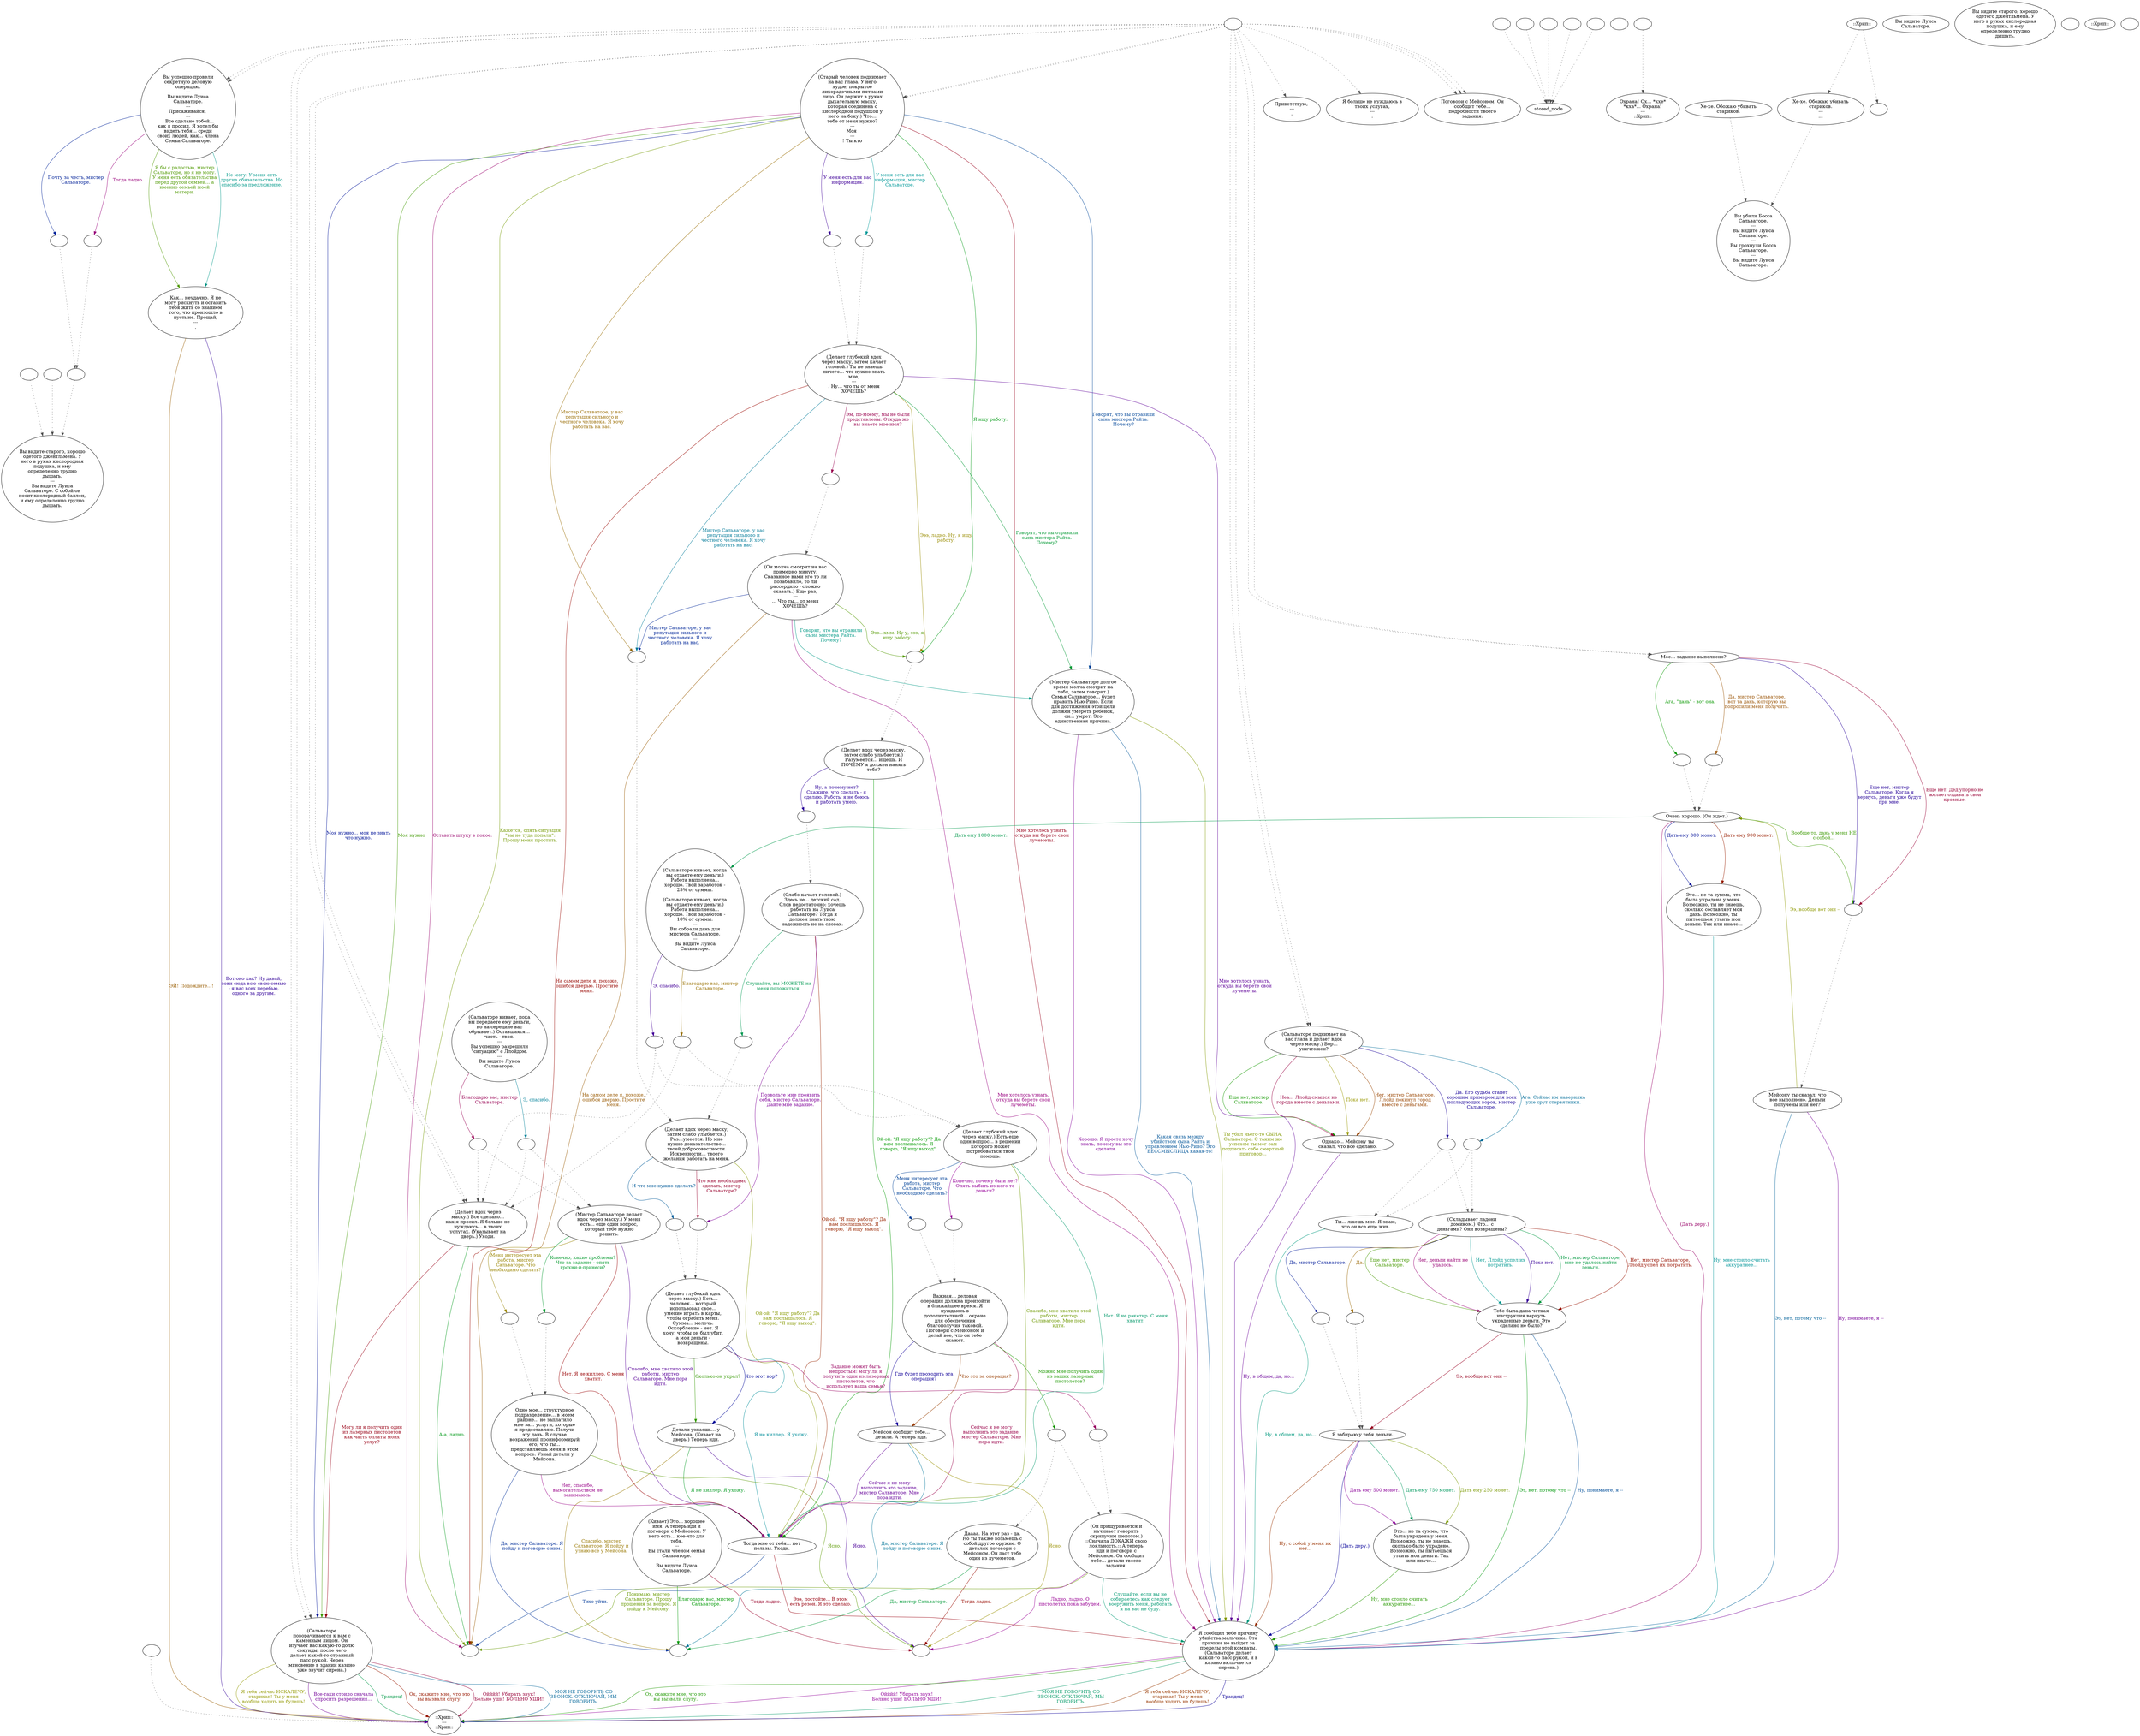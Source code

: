 digraph ncSalvat {
  "ChooseFromList" [style=filled       fillcolor="#FFFFFF"       color="#000000"]
  "ChooseFromList" [label="Вы видите старого, хорошо\nодетого джентльмена. У\nнего в руках кислородная\nподушка, и ему\nопределенно трудно\nдышать.\n---\nВы видите Луиса\nСальваторе. С собой он\nносит кислородный баллон,\nи ему определенно трудно\nдышать."]
  "CLICK_PREV" [style=filled       fillcolor="#FFFFFF"       color="#000000"]
  "CLICK_PREV" -> "ChooseFromList" [style=dotted color="#555555"]
  "CLICK_PREV" [label=""]
  "CLICK_0" [style=filled       fillcolor="#FFFFFF"       color="#000000"]
  "CLICK_0" -> "stored_node" [style=dotted color="#555555"]
  "CLICK_0" [label=""]
  "CLICK_1" [style=filled       fillcolor="#FFFFFF"       color="#000000"]
  "CLICK_1" -> "stored_node" [style=dotted color="#555555"]
  "CLICK_1" [label=""]
  "CLICK_2" [style=filled       fillcolor="#FFFFFF"       color="#000000"]
  "CLICK_2" -> "stored_node" [style=dotted color="#555555"]
  "CLICK_2" [label=""]
  "CLICK_3" [style=filled       fillcolor="#FFFFFF"       color="#000000"]
  "CLICK_3" -> "stored_node" [style=dotted color="#555555"]
  "CLICK_3" [label=""]
  "CLICK_4" [style=filled       fillcolor="#FFFFFF"       color="#000000"]
  "CLICK_4" -> "stored_node" [style=dotted color="#555555"]
  "CLICK_4" [label=""]
  "CLICK_MORE" [style=filled       fillcolor="#FFFFFF"       color="#000000"]
  "CLICK_MORE" -> "ChooseFromList" [style=dotted color="#555555"]
  "CLICK_MORE" [label=""]
  "start" [style=filled       fillcolor="#FFFFFF"       color="#000000"]
  "start" [label=""]
  "critter_p_proc" [style=filled       fillcolor="#FFFFFF"       color="#000000"]
  "critter_p_proc" -> "Node002" [style=dotted color="#555555"]
  "critter_p_proc" [label=""]
  "pickup_p_proc" [style=filled       fillcolor="#FFFFFF"       color="#000000"]
  "pickup_p_proc" -> "Node998" [style=dotted color="#555555"]
  "pickup_p_proc" [label=""]
  "talk_p_proc" [style=filled       fillcolor="#FFFFFF"       color="#000000"]
  "talk_p_proc" -> "Node040" [style=dotted color="#555555"]
  "talk_p_proc" -> "Node041" [style=dotted color="#555555"]
  "talk_p_proc" -> "Node015" [style=dotted color="#555555"]
  "talk_p_proc" -> "Node016" [style=dotted color="#555555"]
  "talk_p_proc" -> "Node016" [style=dotted color="#555555"]
  "talk_p_proc" -> "Node015" [style=dotted color="#555555"]
  "talk_p_proc" -> "Node027" [style=dotted color="#555555"]
  "talk_p_proc" -> "Node027" [style=dotted color="#555555"]
  "talk_p_proc" -> "Node015" [style=dotted color="#555555"]
  "talk_p_proc" -> "Node037" [style=dotted color="#555555"]
  "talk_p_proc" -> "Node037" [style=dotted color="#555555"]
  "talk_p_proc" -> "Node032" [style=dotted color="#555555"]
  "talk_p_proc" -> "Node032" [style=dotted color="#555555"]
  "talk_p_proc" -> "Node003" [style=dotted color="#555555"]
  "talk_p_proc" -> "Node003" [style=dotted color="#555555"]
  "talk_p_proc" -> "Node004" [style=dotted color="#555555"]
  "talk_p_proc" -> "Node004" [style=dotted color="#555555"]
  "talk_p_proc" [label=""]
  "destroy_p_proc" [style=filled       fillcolor="#FFFFFF"       color="#000000"]
  "destroy_p_proc" [label="Вы убили Босса\nСальваторе.\n---\nВы видите Луиса\nСальваторе.\n---\nВы грохнули Босса\nСальваторе.\n---\nВы видите Луиса\nСальваторе."]
  "look_at_p_proc" [style=filled       fillcolor="#FFFFFF"       color="#000000"]
  "look_at_p_proc" [label="Вы видите Луиса\nСальваторе."]
  "description_p_proc" [style=filled       fillcolor="#FFFFFF"       color="#000000"]
  "description_p_proc" [label="Вы видите старого, хорошо\nодетого джентльмена. У\nнего в руках кислородная\nподушка, и ему\nопределенно трудно\nдышать."]
  "use_skill_on_p_proc" [style=filled       fillcolor="#FFFFFF"       color="#000000"]
  "use_skill_on_p_proc" [label=""]
  "damage_p_proc" [style=filled       fillcolor="#FFFFFF"       color="#000000"]
  "damage_p_proc" [label="::Хрип::"]
  "map_enter_p_proc" [style=filled       fillcolor="#FFFFFF"       color="#000000"]
  "map_enter_p_proc" [label=""]
  "map_exit_p_proc" [style=filled       fillcolor="#FFFFFF"       color="#000000"]
  "map_exit_p_proc" -> "destroy_p_proc" [style=dotted color="#555555"]
  "map_exit_p_proc" [label="Хе-хе. Обожаю убивать\nстариков."]
  "timed_event_p_proc" [style=filled       fillcolor="#FFFFFF"       color="#000000"]
  "timed_event_p_proc" -> "Node042" [style=dotted color="#555555"]
  "timed_event_p_proc" -> "Node001" [style=dotted color="#555555"]
  "timed_event_p_proc" [label="::Хрип::"]
  "Node998" [style=filled       fillcolor="#FFFFFF"       color="#000000"]
  "Node998" [label="::Хрип::\n---\n::Хрип::"]
  "Node999" [style=filled       fillcolor="#FFFFFF"       color="#000000"]
  "Node999" [label=""]
  "Node001" [style=filled       fillcolor="#FFFFFF"       color="#000000"]
  "Node001" [label=""]
  "Node002" [style=filled       fillcolor="#FFFFFF"       color="#000000"]
  "Node002" [label="Охрана! Ох... *кхе*\n*кха*... Охрана!\n---\n::Хрип::"]
  "Node003" [style=filled       fillcolor="#FFFFFF"       color="#000000"]
  "Node003" [label="(Сальваторе\nповорачивается к вам с\nкаменным лицом. Он\nизучает вас какую-то долю\nсекунды, после чего\nделает какой-то странный\nпасс рукой. Через\nмгновение в здании казино\nуже звучит сирена.)"]
  "Node003" -> "Node998" [label="Ойййй! Убирать звук!\nБольно уши! БОЛЬНО УШИ!" color="#990039" fontcolor="#990039"]
  "Node003" -> "Node998" [label="МОЯ НЕ ГОВОРИТЬ СО\nЗВОНОК. ОТКЛЮЧАЙ, МЫ\nГОВОРИТЬ." color="#006699" fontcolor="#006699"]
  "Node003" -> "Node998" [label="Я тебя сейчас ИСКАЛЕЧУ,\nстарикан! Ты у меня\nвообще ходить не будешь!" color="#939900" fontcolor="#939900"]
  "Node003" -> "Node998" [label="Все-таки стоило сначала\nспросить разрешения..." color="#730099" fontcolor="#730099"]
  "Node003" -> "Node998" [label="Трандец!" color="#009946" fontcolor="#009946"]
  "Node003" -> "Node998" [label="Ох, скажите мне, что это\nвы вызвали слугу." color="#991900" fontcolor="#991900"]
  "Node004" [style=filled       fillcolor="#FFFFFF"       color="#000000"]
  "Node004" [label="(Старый человек поднимает\nна вас глаза. У него\nхудое, покрытое\nлихорадочными пятнами\nлицо. Он держит в руках\nдыхательную маску,\nкоторая соединена с\nкислородной подушкой у\nнего на боку.) Что...\nтебе от меня нужно?\n---\nМоя \n---\n! Ты кто"]
  "Node004" -> "Node003" [label="Моя нужно... моя не знать\nчто нужно." color="#001399" fontcolor="#001399"]
  "Node004" -> "Node003" [label="Моя нужно" color="#409900" fontcolor="#409900"]
  "Node004" -> "Node999" [label="Оставить штуку в покое." color="#99006C" fontcolor="#99006C"]
  "Node004" -> "Node994" [label="У меня есть для вас\nинформация, мистер\nСальваторе." color="#009999" fontcolor="#009999"]
  "Node004" -> "Node992" [label="Мистер Сальваторе, у вас\nрепутация сильного и\nчестного человека. Я хочу\nработать на вас." color="#996C00" fontcolor="#996C00"]
  "Node004" -> "Node995" [label="У меня есть для вас\nинформация." color="#400099" fontcolor="#400099"]
  "Node004" -> "Node993" [label="Я ищу работу." color="#009913" fontcolor="#009913"]
  "Node004" -> "Node005" [label="Мне хотелось узнать,\nоткуда вы берете свои\nлучеметы." color="#99001A" fontcolor="#99001A"]
  "Node004" -> "Node043" [label="Говорят, что вы отравили\nсына мистера Райта.\nПочему?" color="#004699" fontcolor="#004699"]
  "Node004" -> "Node999" [label="Кажется, опять ситуация\n\"вы не туда попали\".\nПрошу меня простить." color="#739900" fontcolor="#739900"]
  "Node005" [style=filled       fillcolor="#FFFFFF"       color="#000000"]
  "Node005" [label="Я сообщил тебе причину\nубийства мальчика. Эта\nпричина не выйдет за\nпределы этой комнаты.\n(Сальваторе делает\nкакой-то пасс рукой, и в\nказино включается\nсирена.)"]
  "Node005" -> "Node998" [label="Ойййй! Убирать звук!\nБольно уши! БОЛЬНО УШИ!" color="#920099" fontcolor="#920099"]
  "Node005" -> "Node998" [label="МОЯ НЕ ГОВОРИТЬ СО\nЗВОНОК. ОТКЛЮЧАЙ, МЫ\nГОВОРИТЬ." color="#009966" fontcolor="#009966"]
  "Node005" -> "Node998" [label="Я тебя сейчас ИСКАЛЕЧУ,\nстарикан! Ты у меня\nвообще ходить не будешь!" color="#993900" fontcolor="#993900"]
  "Node005" -> "Node998" [label="Трандец!" color="#0C0099" fontcolor="#0C0099"]
  "Node005" -> "Node998" [label="Ох, скажите мне, что это\nвы вызвали слугу." color="#209900" fontcolor="#209900"]
  "Node006" [style=filled       fillcolor="#FFFFFF"       color="#000000"]
  "Node006" [label="(Делает глубокий вдох\nчерез маску, затем качает\nголовой.) Ты не знаешь\nничего... что нужно знать\nмне,\n---\n. Ну... что ты от меня\nХОЧЕШЬ?"]
  "Node006" -> "Node991" [label="Эм, по-моему, мы не были\nпредставлены. Откуда же\nвы знаете мое имя?" color="#99004D" fontcolor="#99004D"]
  "Node006" -> "Node992" [label="Мистер Сальваторе, у вас\nрепутация сильного и\nчестного человека. Я хочу\nработать на вас." color="#007A99" fontcolor="#007A99"]
  "Node006" -> "Node993" [label="Эээ, ладно. Ну, я ищу\nработу." color="#998C00" fontcolor="#998C00"]
  "Node006" -> "Node005" [label="Мне хотелось узнать,\nоткуда вы берете свои\nлучеметы." color="#5F0099" fontcolor="#5F0099"]
  "Node006" -> "Node043" [label="Говорят, что вы отравили\nсына мистера Райта.\nПочему?" color="#009933" fontcolor="#009933"]
  "Node006" -> "Node999" [label="На самом деле я, похоже,\nошибся дверью. Простите\nменя." color="#990600" fontcolor="#990600"]
  "Node007" [style=filled       fillcolor="#FFFFFF"       color="#000000"]
  "Node007" [label="(Он молча смотрит на вас\nпримерно минуту.\nСказанное вами его то ли\nпозабавило, то ли\nрассердило - сложно\nсказать.) Еще раз,\n---\n... Что ты... от меня\nХОЧЕШЬ?"]
  "Node007" -> "Node992" [label="Мистер Сальваторе, у вас\nрепутация сильного и\nчестного человека. Я хочу\nработать на вас." color="#002799" fontcolor="#002799"]
  "Node007" -> "Node993" [label="Эээ...хмм. Ну-у, эээ, я\nищу работу." color="#539900" fontcolor="#539900"]
  "Node007" -> "Node005" [label="Мне хотелось узнать,\nоткуда вы берете свои\nлучеметы." color="#990080" fontcolor="#990080"]
  "Node007" -> "Node043" [label="Говорят, что вы отравили\nсына мистера Райта.\nПочему?" color="#009985" fontcolor="#009985"]
  "Node007" -> "Node999" [label="На самом деле я, похоже,\nошибся дверью. Простите\nменя." color="#995900" fontcolor="#995900"]
  "Node008" [style=filled       fillcolor="#FFFFFF"       color="#000000"]
  "Node008" [label="(Делает вдох через маску,\nзатем слабо улыбается.)\nРазумеется... ищешь. И\nПОЧЕМУ я должен нанять\nтебя?"]
  "Node008" -> "Node990" [label="Ну, а почему нет?\nСкажите, что сделать - я\nсделаю. Работы я не боюсь\nи работать умею." color="#2C0099" fontcolor="#2C0099"]
  "Node008" -> "Node013" [label="Ой-ой. \"Я ищу работу\"? Да\nвам послышалось. Я\nговорю, \"Я ищу выход\"." color="#019900" fontcolor="#019900"]
  "Node009" [style=filled       fillcolor="#FFFFFF"       color="#000000"]
  "Node009" [label="(Делает вдох через маску,\nзатем слабо улыбается.)\nРаз...умеется. Но мне\nнужно доказательство...\nтвоей добросовестности.\nИскренности... твоего\nжелания работать на меня."]
  "Node009" -> "Node988" [label="Что мне необходимо\nсделать, мистер\nСальваторе?" color="#99002D" fontcolor="#99002D"]
  "Node009" -> "Node989" [label="И что мне нужно сделать?" color="#005A99" fontcolor="#005A99"]
  "Node009" -> "Node013" [label="Ой-ой. \"Я ищу работу\"? Да\nвам послышалось. Я\nговорю, \"Я ищу выход\"." color="#879900" fontcolor="#879900"]
  "Node010" [style=filled       fillcolor="#FFFFFF"       color="#000000"]
  "Node010" [label="(Слабо качает головой.)\nЗдесь не... детский сад.\nСлов недостаточно: хочешь\nработать на Луиса\nСальваторе? Тогда я\nдолжен знать твою\nнадежность не на словах."]
  "Node010" -> "Node988" [label="Позвольте мне проявить\nсебя, мистер Сальваторе.\nДайте мне задание." color="#7F0099" fontcolor="#7F0099"]
  "Node010" -> "Node987" [label="Слушайте, вы МОЖЕТЕ на\nменя положиться." color="#009952" fontcolor="#009952"]
  "Node010" -> "Node013" [label="Ой-ой. \"Я ищу работу\"? Да\nвам послышалось. Я\nговорю, \"Я ищу выход\"." color="#992600" fontcolor="#992600"]
  "Node011" [style=filled       fillcolor="#FFFFFF"       color="#000000"]
  "Node011" [label="(Делает глубокий вдох\nчерез маску.) Есть...\nчеловек... который\nиспользовал свое...\nумение играть в карты,\nчтобы ограбить меня.\nСумма... мелочь.\nОскорбление - нет. Я\nхочу, чтобы он был убит,\nа мои деньги -\nвозвращены."]
  "Node011" -> "Node012" [label="Кто этот вор?" color="#000799" fontcolor="#000799"]
  "Node011" -> "Node012" [label="Сколько он украл?" color="#349900" fontcolor="#349900"]
  "Node011" -> "Node986" [label="Задание может быть\nнепростым: могу ли я\nполучить один из лазерных\nпистолетов, что\nиспользует ваша семья?" color="#990060" fontcolor="#990060"]
  "Node011" -> "Node013" [label="Я не киллер. Я ухожу." color="#008D99" fontcolor="#008D99"]
  "Node012" [style=filled       fillcolor="#FFFFFF"       color="#000000"]
  "Node012" [label="Детали узнаешь... у\nМейсона. (Кивает на\nдверь.) Теперь иди."]
  "Node012" -> "Node984" [label="Спасибо, мистер\nСальваторе. Я пойду и\nузнаю все у Мейсона." color="#997800" fontcolor="#997800"]
  "Node012" -> "Node985" [label="Ясно." color="#4C0099" fontcolor="#4C0099"]
  "Node012" -> "Node013" [label="Я не киллер. Я ухожу." color="#00991F" fontcolor="#00991F"]
  "Node013" [style=filled       fillcolor="#FFFFFF"       color="#000000"]
  "Node013" [label="Тогда мне от тебя... нет\nпользы. Уходи."]
  "Node013" -> "Node005" [label="Эээ, постойте... В этом\nесть резон. Я это сделаю." color="#99000E" fontcolor="#99000E"]
  "Node013" -> "Node999" [label="Тихо уйти." color="#003A99" fontcolor="#003A99"]
  "Node014" [style=filled       fillcolor="#FFFFFF"       color="#000000"]
  "Node014" [label="(Он прищуривается и\nначинает говорить\nскрипучим шепотом.)\n::Сначала ДОКАЖИ свою\nлояльность.:: А теперь\nиди и поговори с\nМейсоном. Он сообщит\nтебе... детали твоего\nзадания."]
  "Node014" -> "Node999" [label="Понимаю, мистер\nСальваторе. Прошу\nпрощения за вопрос. Я\nпойду к Мейсону." color="#679900" fontcolor="#679900"]
  "Node014" -> "Node985" [label="Ладно, ладно. О\nпистолетах пока забудем." color="#990094" fontcolor="#990094"]
  "Node014" -> "Node005" [label="Слушайте, если вы не\nсобираетесь как следует\nвооружить меня, работать\nя на вас не буду." color="#009972" fontcolor="#009972"]
  "Node015" [style=filled       fillcolor="#FFFFFF"       color="#000000"]
  "Node015" [label="Поговори с Мейсоном. Он\nсообщит тебе...\nподробности твоего\nзадания."]
  "Node016" [style=filled       fillcolor="#FFFFFF"       color="#000000"]
  "Node016" [label="(Сальваторе поднимает на\nвас глаза и делает вдох\nчерез маску.) Вор...\nуничтожен?"]
  "Node016" -> "Node017" [label="Нет, мистер Сальваторе.\nЛлойд покинул город\nвместе с деньгами." color="#994500" fontcolor="#994500"]
  "Node016" -> "Node982" [label="Да. Его судьба станет\nхорошим примером для всех\nпоследующих воров, мистер\nСальваторе." color="#180099" fontcolor="#180099"]
  "Node016" -> "Node017" [label="Еще нет, мистер\nСальваторе." color="#149900" fontcolor="#149900"]
  "Node016" -> "Node017" [label="Неа... Ллойд смылся из\nгорода вместе с деньгами." color="#990041" fontcolor="#990041"]
  "Node016" -> "Node983" [label="Ага. Сейчас им наверняка\nуже срут стервятники." color="#006D99" fontcolor="#006D99"]
  "Node016" -> "Node017" [label="Пока нет." color="#999800" fontcolor="#999800"]
  "Node017" [style=filled       fillcolor="#FFFFFF"       color="#000000"]
  "Node017" [label="Однако... Мейсону ты\nсказал, что все сделано."]
  "Node017" -> "Node005" [label="Ну, в общем, да, но..." color="#6B0099" fontcolor="#6B0099"]
  "Node018" [style=filled       fillcolor="#FFFFFF"       color="#000000"]
  "Node018" [label="(Складывает ладони\nдомиком.) Что... с\nденьгами? Они возвращены?"]
  "Node018" -> "Node019" [label="Нет, мистер Сальваторе,\nмне не удалось найти\nденьги." color="#00993F" fontcolor="#00993F"]
  "Node018" -> "Node019" [label="Нет, мистер Сальваторе,\nЛлойд успел их потратить." color="#991200" fontcolor="#991200"]
  "Node018" -> "Node980" [label="Да, мистер Сальваторе." color="#001B99" fontcolor="#001B99"]
  "Node018" -> "Node019" [label="Еще нет, мистер\nСальваторе." color="#479900" fontcolor="#479900"]
  "Node018" -> "Node019" [label="Нет, деньги найти не\nудалось." color="#990074" fontcolor="#990074"]
  "Node018" -> "Node019" [label="Нет, Ллойд успел их\nпотратить." color="#009991" fontcolor="#009991"]
  "Node018" -> "Node981" [label="Да." color="#996500" fontcolor="#996500"]
  "Node018" -> "Node019" [label="Пока нет." color="#380099" fontcolor="#380099"]
  "Node019" [style=filled       fillcolor="#FFFFFF"       color="#000000"]
  "Node019" [label="Тебе была дана четкая\nинструкция вернуть\nукраденные деньги. Это\nсделано не было?"]
  "Node019" -> "Node005" [label="Ээ, нет, потому что --" color="#00990B" fontcolor="#00990B"]
  "Node019" -> "Node020" [label="Ээ, вообще вот они --" color="#990021" fontcolor="#990021"]
  "Node019" -> "Node005" [label="Ну, понимаете, я --" color="#004E99" fontcolor="#004E99"]
  "Node020" [style=filled       fillcolor="#FFFFFF"       color="#000000"]
  "Node020" [label="Я забираю у тебя деньги."]
  "Node020" -> "Node021" [label="Дать ему 250 монет." color="#7A9900" fontcolor="#7A9900"]
  "Node020" -> "Node021" [label="Дать ему 500 монет." color="#8B0099" fontcolor="#8B0099"]
  "Node020" -> "Node021" [label="Дать ему 750 монет." color="#00995E" fontcolor="#00995E"]
  "Node020" -> "Node005" [label="Ну, с собой у меня их\nнет..." color="#993200" fontcolor="#993200"]
  "Node020" -> "Node005" [label="(Дать деру.)" color="#050099" fontcolor="#050099"]
  "Node021" [style=filled       fillcolor="#FFFFFF"       color="#000000"]
  "Node021" [label="Это... не та сумма, что\nбыла украдена у меня.\nВозможно, ты не знаешь,\nсколько было украдено.\nВозможно, ты пытаешься\nутаить мои деньги. Так\nили иначе..."]
  "Node021" -> "Node005" [label="Ну, мне стоило считать\nаккуратнее..." color="#289900" fontcolor="#289900"]
  "Node022" [style=filled       fillcolor="#FFFFFF"       color="#000000"]
  "Node022" [label="(Сальваторе кивает, пока\nвы передаете ему деньги,\nно на середине вас\nобрывает.) Оставшаяся...\nчасть - твоя.\n---\nВы успешно разрешили\n\"ситуацию\" с Ллойдом.\n---\nВы видите Луиса\nСальваторе."]
  "Node022" -> "Node978" [label="Благодарю вас, мистер\nСальваторе." color="#990054" fontcolor="#990054"]
  "Node022" -> "Node979" [label="Э, спасибо." color="#008199" fontcolor="#008199"]
  "Node024" [style=filled       fillcolor="#FFFFFF"       color="#000000"]
  "Node024" [label="(Мистер Сальваторе делает\nвдох через маску.) У меня\nесть... еще один вопрос,\nкоторый тебе нужно\nрешить."]
  "Node024" -> "Node973" [label="Меня интересует эта\nработа, мистер\nСальваторе. Что\nнеобходимо сделать?" color="#998400" fontcolor="#998400"]
  "Node024" -> "Node013" [label="Спасибо, мне хватило этой\nработы, мистер\nСальваторе. Мне пора\nидти." color="#580099" fontcolor="#580099"]
  "Node024" -> "Node974" [label="Конечно, какие проблемы?\nЧто за задание - опять\nгрохни-и-принеси?" color="#00992B" fontcolor="#00992B"]
  "Node024" -> "Node013" [label="Нет. Я не киллер. С меня\nхватит." color="#990002" fontcolor="#990002"]
  "Node025" [style=filled       fillcolor="#FFFFFF"       color="#000000"]
  "Node025" [label="Одно мое... структурное\nподразделение... в моем\nрайоне... не заплатило\nмне за... услуги, которые\nя предоставляю. Получи\nэту дань. В случае\nвозражений проинформируй\nего, что ты...\nпредставляешь меня в этом\nвопросе. Узнай детали у\nМейсона."]
  "Node025" -> "Node984" [label="Да, мистер Сальваторе. Я\nпойду и поговорю с ним." color="#002E99" fontcolor="#002E99"]
  "Node025" -> "Node985" [label="Ясно." color="#5B9900" fontcolor="#5B9900"]
  "Node025" -> "Node013" [label="Нет, спасибо,\nвымогательством не\nзанимаюсь." color="#990087" fontcolor="#990087"]
  "Node026" [style=filled       fillcolor="#FFFFFF"       color="#000000"]
  "Node026" [label="Ты... лжешь мне. Я знаю,\nчто он все еще жив."]
  "Node026" -> "Node005" [label="Ну, в общем, да, но..." color="#00997E" fontcolor="#00997E"]
  "Node027" [style=filled       fillcolor="#FFFFFF"       color="#000000"]
  "Node027" [label="Мое... задание выполнено?"]
  "Node027" -> "Node972" [label="Да, мистер Сальваторе,\nвот та дань, которую вы\nпопросили меня получить." color="#995100" fontcolor="#995100"]
  "Node027" -> "Node970" [label="Еще нет, мистер\nСальваторе. Когда я\nвернусь, деньги уже будут\nпри мне." color="#250099" fontcolor="#250099"]
  "Node027" -> "Node971" [label="Ага, \"дань\" - вот она." color="#089900" fontcolor="#089900"]
  "Node027" -> "Node970" [label="Еще нет. Дед упорно не\nжелает отдавать свои\nкровные." color="#990035" fontcolor="#990035"]
  "Node028" [style=filled       fillcolor="#FFFFFF"       color="#000000"]
  "Node028" [label="Мейсону ты сказал, что\nвсе выполнено. Деньги\nполучены или нет?"]
  "Node028" -> "Node005" [label="Ээ, нет, потому что --" color="#006199" fontcolor="#006199"]
  "Node028" -> "Node029" [label="Ээ, вообще вот они --" color="#8E9900" fontcolor="#8E9900"]
  "Node028" -> "Node005" [label="Ну, понимаете, я --" color="#770099" fontcolor="#770099"]
  "Node029" [style=filled       fillcolor="#FFFFFF"       color="#000000"]
  "Node029" [label="Очень хорошо. (Он ждет.)"]
  "Node029" -> "Node031" [label="Дать ему 1000 монет." color="#00994B" fontcolor="#00994B"]
  "Node029" -> "Node030" [label="Дать ему 900 монет." color="#991E00" fontcolor="#991E00"]
  "Node029" -> "Node030" [label="Дать ему 800 монет." color="#000F99" fontcolor="#000F99"]
  "Node029" -> "Node970" [label="Вообще-то, дань у меня НЕ\nс собой..." color="#3B9900" fontcolor="#3B9900"]
  "Node029" -> "Node005" [label="(Дать деру.)" color="#990068" fontcolor="#990068"]
  "Node030" [style=filled       fillcolor="#FFFFFF"       color="#000000"]
  "Node030" [label="Это... не та сумма, что\nбыла украдена у меня.\nВозможно, ты не знаешь,\nсколько составляет моя\nдань. Возможно, ты\nпытаешься утаить мои\nденьги. Так или иначе..."]
  "Node030" -> "Node005" [label="Ну, мне стоило считать\nаккуратнее..." color="#009599" fontcolor="#009599"]
  "Node031" [style=filled       fillcolor="#FFFFFF"       color="#000000"]
  "Node031" [label="(Сальваторе кивает, когда\nвы отдаете ему деньги.)\nРабота выполнена...\nхорошо. Твой заработок -\n25% от суммы.\n---\n(Сальваторе кивает, когда\nвы отдаете ему деньги.)\nРабота выполнена...\nхорошо. Твой заработок -\n10% от суммы.\n---\nВы собрали дань для\nмистера Сальваторе.\n---\nВы видите Луиса\nСальваторе."]
  "Node031" -> "Node968" [label="Благодарю вас, мистер\nСальваторе." color="#997100" fontcolor="#997100"]
  "Node031" -> "Node969" [label="Э, спасибо." color="#440099" fontcolor="#440099"]
  "Node032" [style=filled       fillcolor="#FFFFFF"       color="#000000"]
  "Node032" [label="(Делает вдох через\nмаску.) Все сделано...\nкак я просил. Я больше не\nнуждаюсь... в твоих\nуслугах. (Указывает на\nдверь.) Уходи."]
  "Node032" -> "Node999" [label="А-а, ладно." color="#009918" fontcolor="#009918"]
  "Node032" -> "Node003" [label="Могу ли я получить один\nиз лазерных пистолетов\nкак часть оплаты моих\nуслуг?" color="#990015" fontcolor="#990015"]
  "Node033" [style=filled       fillcolor="#FFFFFF"       color="#000000"]
  "Node033" [label="(Делает глубокий вдох\nчерез маску.) Есть еще\nодин вопрос... в решении\nкоторого может\nпотребоваться твоя\nпомощь."]
  "Node033" -> "Node966" [label="Меня интересует эта\nработа, мистер\nСальваторе. Что\nнеобходимо сделать?" color="#004299" fontcolor="#004299"]
  "Node033" -> "Node013" [label="Спасибо, мне хватило этой\nработы, мистер\nСальваторе. Мне пора\nидти." color="#6E9900" fontcolor="#6E9900"]
  "Node033" -> "Node967" [label="Конечно, почему бы и нет?\nОпять выбить из кого-то\nденьги?" color="#970099" fontcolor="#970099"]
  "Node033" -> "Node013" [label="Нет. Я не рэкетир. С меня\nхватит." color="#00996A" fontcolor="#00996A"]
  "Node034" [style=filled       fillcolor="#FFFFFF"       color="#000000"]
  "Node034" [label="Важная... деловая\nоперация должна произойти\nв ближайшее время. Я\nнуждаюсь в\nдополнительной... охране\nдля обеспечения\nблагополучия таковой.\nПоговори с Мейсоном и\nделай все, что он тебе\nскажет."]
  "Node034" -> "Node035" [label="Что это за операция?" color="#993E00" fontcolor="#993E00"]
  "Node034" -> "Node035" [label="Где будет проходить эта\nоперация?" color="#110099" fontcolor="#110099"]
  "Node034" -> "Node965" [label="Можно мне получить один\nиз ваших лазерных\nпистолетов?" color="#1C9900" fontcolor="#1C9900"]
  "Node034" -> "Node013" [label="Сейчас я не могу\nвыполнить это задание,\nмистер Сальваторе. Мне\nпора идти." color="#990048" fontcolor="#990048"]
  "Node035" [style=filled       fillcolor="#FFFFFF"       color="#000000"]
  "Node035" [label="Мейсон сообщит тебе...\nдетали. А теперь иди."]
  "Node035" -> "Node984" [label="Да, мистер Сальваторе. Я\nпойду и поговорю с ним." color="#007599" fontcolor="#007599"]
  "Node035" -> "Node985" [label="Ясно." color="#999000" fontcolor="#999000"]
  "Node035" -> "Node013" [label="Сейчас я не могу\nвыполнить это задание,\nмистер Сальваторе. Мне\nпора идти." color="#640099" fontcolor="#640099"]
  "Node036" [style=filled       fillcolor="#FFFFFF"       color="#000000"]
  "Node036" [label="Даааа. На этот раз - да.\nНо ты также возьмешь с\nсобой другое оружие. О\nдеталях поговори с\nМейсоном. Он даст тебе\nодин из лучеметов."]
  "Node036" -> "Node984" [label="Да, мистер Сальваторе." color="#009937" fontcolor="#009937"]
  "Node036" -> "Node985" [label="Тогда ладно. " color="#990B00" fontcolor="#990B00"]
  "Node037" [style=filled       fillcolor="#FFFFFF"       color="#000000"]
  "Node037" [label="Вы успешно провели\nсекретную деловую\nоперацию.\n---\nВы видите Луиса\nСальваторе.\n---\nПрисаживайся, \n---\n. Все сделано тобой...\nкак я просил. Я хотел бы\nвидеть тебя... среди\nсвоих людей, как... члена\nСемьи Сальваторе."]
  "Node037" -> "Node963" [label="Почту за честь, мистер\nСальваторе." color="#002299" fontcolor="#002299"]
  "Node037" -> "Node037a" [label="Я бы с радостью, мистер\nСальваторе, но я не могу.\nУ меня есть обязательства\nперед другой семьей... а\nименно семьей моей\nматери." color="#4F9900" fontcolor="#4F9900"]
  "Node037" -> "Node964" [label="Тогда ладно. " color="#99007B" fontcolor="#99007B"]
  "Node037" -> "Node037a" [label="Не могу. У меня есть\nдругие обязательства. Но\nспасибо за предложение." color="#00998A" fontcolor="#00998A"]
  "Node037a" [style=filled       fillcolor="#FFFFFF"       color="#000000"]
  "Node037a" [label="Как... неудачно. Я не\nмогу рискнуть и оставить\nтебя жить со знанием\nтого, что произошло в\nпустыне. Прощай,\n---\n."]
  "Node037a" -> "Node998" [label="ЭЙ! Подождите...!" color="#995D00" fontcolor="#995D00"]
  "Node037a" -> "Node998" [label="Вот оно как? Ну давай,\nзови сюда всю свою семью\n- я вас всех перебью,\nодного за другим." color="#310099" fontcolor="#310099"]
  "Node038" [style=filled       fillcolor="#FFFFFF"       color="#000000"]
  "Node038" -> "ChooseFromList" [style=dotted color="#555555"]
  "Node038" [label=""]
  "Node039" [style=filled       fillcolor="#FFFFFF"       color="#000000"]
  "Node039" [label="(Кивает) Это... хорошее\nимя. А теперь иди и\nпоговори с Мейсоном. У\nнего есть... кое-что для\nтебя.\n---\nВы стали членом семьи\nСальваторе.\n---\nВы видите Луиса\nСальваторе."]
  "Node039" -> "Node984" [label="Благодарю вас, мистер\nСальваторе." color="#009904" fontcolor="#009904"]
  "Node039" -> "Node985" [label="Тогда ладно. " color="#990029" fontcolor="#990029"]
  "Node040" [style=filled       fillcolor="#FFFFFF"       color="#000000"]
  "Node040" [label="Приветствую, \n---\n."]
  "Node041" [style=filled       fillcolor="#FFFFFF"       color="#000000"]
  "Node041" [label="Я больше не нуждаюсь в\nтвоих услугах,\n---\n."]
  "Node042" [style=filled       fillcolor="#FFFFFF"       color="#000000"]
  "Node042" -> "destroy_p_proc" [style=dotted color="#555555"]
  "Node042" [label="Хе-хе. Обожаю убивать\nстариков.\n---\n..."]
  "Node043" [style=filled       fillcolor="#FFFFFF"       color="#000000"]
  "Node043" [label="(Мистер Сальваторе долгое\nвремя молча смотрит на\nтебя, затем говорит.)\nСемья Сальваторе... будет\nправить Нью-Рино. Если\nдля достижения этой цели\nдолжен умереть ребенок,\nон... умрет. Это\nединственная причина."]
  "Node043" -> "Node005" [label="Какая связь между\nубийством сына Райта и\nуправлением Нью-Рино? Это\nБЕССМЫСЛИЦА какая-то!" color="#005599" fontcolor="#005599"]
  "Node043" -> "Node005" [label="Ты убил чьего-то СЫНА,\nСальваторе. С таким же\nуспехом ты мог сам\nподписать себе смертный\nприговор..." color="#829900" fontcolor="#829900"]
  "Node043" -> "Node005" [label="Хорошо. Я просто хочу\nзнать, почему вы это\nсделали." color="#830099" fontcolor="#830099"]
  "Node995" [style=filled       fillcolor="#FFFFFF"       color="#000000"]
  "Node995" -> "Node006" [style=dotted color="#555555"]
  "Node995" [label=""]
  "Node994" [style=filled       fillcolor="#FFFFFF"       color="#000000"]
  "Node994" -> "Node006" [style=dotted color="#555555"]
  "Node994" [label=""]
  "Node993" [style=filled       fillcolor="#FFFFFF"       color="#000000"]
  "Node993" -> "Node008" [style=dotted color="#555555"]
  "Node993" [label=""]
  "Node992" [style=filled       fillcolor="#FFFFFF"       color="#000000"]
  "Node992" -> "Node009" [style=dotted color="#555555"]
  "Node992" [label=""]
  "Node991" [style=filled       fillcolor="#FFFFFF"       color="#000000"]
  "Node991" -> "Node007" [style=dotted color="#555555"]
  "Node991" [label=""]
  "Node990" [style=filled       fillcolor="#FFFFFF"       color="#000000"]
  "Node990" -> "Node010" [style=dotted color="#555555"]
  "Node990" [label=""]
  "Node989" [style=filled       fillcolor="#FFFFFF"       color="#000000"]
  "Node989" -> "Node011" [style=dotted color="#555555"]
  "Node989" [label=""]
  "Node988" [style=filled       fillcolor="#FFFFFF"       color="#000000"]
  "Node988" -> "Node011" [style=dotted color="#555555"]
  "Node988" [label=""]
  "Node987" [style=filled       fillcolor="#FFFFFF"       color="#000000"]
  "Node987" -> "Node009" [style=dotted color="#555555"]
  "Node987" [label=""]
  "Node986" [style=filled       fillcolor="#FFFFFF"       color="#000000"]
  "Node986" -> "Node014" [style=dotted color="#555555"]
  "Node986" [label=""]
  "Node985" [style=filled       fillcolor="#FFFFFF"       color="#000000"]
  "Node985" [label=""]
  "Node984" [style=filled       fillcolor="#FFFFFF"       color="#000000"]
  "Node984" [label=""]
  "Node983" [style=filled       fillcolor="#FFFFFF"       color="#000000"]
  "Node983" -> "Node026" [style=dotted color="#555555"]
  "Node983" -> "Node018" [style=dotted color="#555555"]
  "Node983" [label=""]
  "Node982" [style=filled       fillcolor="#FFFFFF"       color="#000000"]
  "Node982" -> "Node026" [style=dotted color="#555555"]
  "Node982" -> "Node018" [style=dotted color="#555555"]
  "Node982" [label=""]
  "Node981" [style=filled       fillcolor="#FFFFFF"       color="#000000"]
  "Node981" -> "Node020" [style=dotted color="#555555"]
  "Node981" [label=""]
  "Node980" [style=filled       fillcolor="#FFFFFF"       color="#000000"]
  "Node980" -> "Node020" [style=dotted color="#555555"]
  "Node980" [label=""]
  "Node979" [style=filled       fillcolor="#FFFFFF"       color="#000000"]
  "Node979" -> "Node024" [style=dotted color="#555555"]
  "Node979" -> "Node032" [style=dotted color="#555555"]
  "Node979" [label=""]
  "Node978" [style=filled       fillcolor="#FFFFFF"       color="#000000"]
  "Node978" -> "Node024" [style=dotted color="#555555"]
  "Node978" -> "Node032" [style=dotted color="#555555"]
  "Node978" [label=""]
  "Node974" [style=filled       fillcolor="#FFFFFF"       color="#000000"]
  "Node974" -> "Node025" [style=dotted color="#555555"]
  "Node974" [label=""]
  "Node973" [style=filled       fillcolor="#FFFFFF"       color="#000000"]
  "Node973" -> "Node025" [style=dotted color="#555555"]
  "Node973" [label=""]
  "Node972" [style=filled       fillcolor="#FFFFFF"       color="#000000"]
  "Node972" -> "Node029" [style=dotted color="#555555"]
  "Node972" [label=""]
  "Node971" [style=filled       fillcolor="#FFFFFF"       color="#000000"]
  "Node971" -> "Node029" [style=dotted color="#555555"]
  "Node971" [label=""]
  "Node970" [style=filled       fillcolor="#FFFFFF"       color="#000000"]
  "Node970" -> "Node028" [style=dotted color="#555555"]
  "Node970" [label=""]
  "Node969" [style=filled       fillcolor="#FFFFFF"       color="#000000"]
  "Node969" -> "Node033" [style=dotted color="#555555"]
  "Node969" -> "Node032" [style=dotted color="#555555"]
  "Node969" [label=""]
  "Node968" [style=filled       fillcolor="#FFFFFF"       color="#000000"]
  "Node968" -> "Node033" [style=dotted color="#555555"]
  "Node968" -> "Node032" [style=dotted color="#555555"]
  "Node968" [label=""]
  "Node967" [style=filled       fillcolor="#FFFFFF"       color="#000000"]
  "Node967" -> "Node034" [style=dotted color="#555555"]
  "Node967" [label=""]
  "Node966" [style=filled       fillcolor="#FFFFFF"       color="#000000"]
  "Node966" -> "Node034" [style=dotted color="#555555"]
  "Node966" [label=""]
  "Node965" [style=filled       fillcolor="#FFFFFF"       color="#000000"]
  "Node965" -> "Node014" [style=dotted color="#555555"]
  "Node965" -> "Node036" [style=dotted color="#555555"]
  "Node965" [label=""]
  "Node964" [style=filled       fillcolor="#FFFFFF"       color="#000000"]
  "Node964" -> "Node038" [style=dotted color="#555555"]
  "Node964" [label=""]
  "Node963" [style=filled       fillcolor="#FFFFFF"       color="#000000"]
  "Node963" -> "Node038" [style=dotted color="#555555"]
  "Node963" [label=""]
}